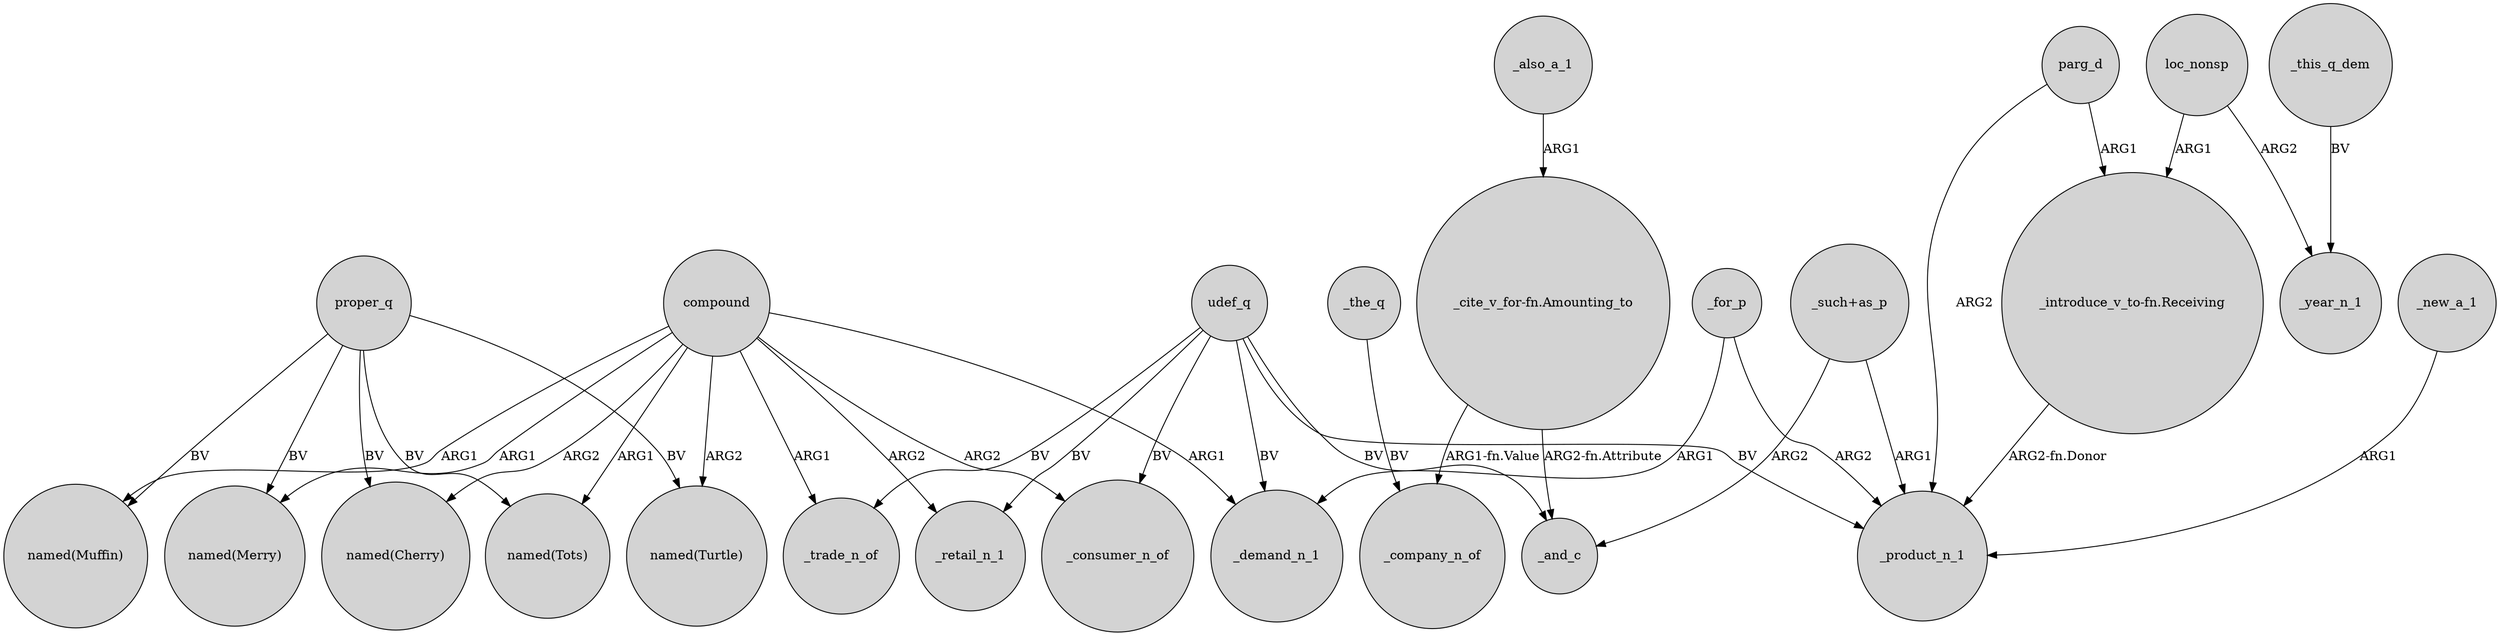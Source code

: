 digraph {
	node [shape=circle style=filled]
	parg_d -> _product_n_1 [label=ARG2]
	_for_p -> _demand_n_1 [label=ARG1]
	"_cite_v_for-fn.Amounting_to" -> _company_n_of [label="ARG1-fn.Value"]
	loc_nonsp -> "_introduce_v_to-fn.Receiving" [label=ARG1]
	proper_q -> "named(Turtle)" [label=BV]
	proper_q -> "named(Muffin)" [label=BV]
	_for_p -> _product_n_1 [label=ARG2]
	compound -> _trade_n_of [label=ARG1]
	"_such+as_p" -> _product_n_1 [label=ARG1]
	compound -> "named(Turtle)" [label=ARG2]
	"_such+as_p" -> _and_c [label=ARG2]
	udef_q -> _product_n_1 [label=BV]
	udef_q -> _and_c [label=BV]
	compound -> "named(Cherry)" [label=ARG2]
	compound -> _retail_n_1 [label=ARG2]
	loc_nonsp -> _year_n_1 [label=ARG2]
	_new_a_1 -> _product_n_1 [label=ARG1]
	udef_q -> _retail_n_1 [label=BV]
	"_cite_v_for-fn.Amounting_to" -> _and_c [label="ARG2-fn.Attribute"]
	compound -> "named(Merry)" [label=ARG1]
	_also_a_1 -> "_cite_v_for-fn.Amounting_to" [label=ARG1]
	proper_q -> "named(Cherry)" [label=BV]
	udef_q -> _demand_n_1 [label=BV]
	proper_q -> "named(Merry)" [label=BV]
	_this_q_dem -> _year_n_1 [label=BV]
	compound -> "named(Muffin)" [label=ARG1]
	udef_q -> _trade_n_of [label=BV]
	compound -> "named(Tots)" [label=ARG1]
	parg_d -> "_introduce_v_to-fn.Receiving" [label=ARG1]
	udef_q -> _consumer_n_of [label=BV]
	proper_q -> "named(Tots)" [label=BV]
	compound -> _consumer_n_of [label=ARG2]
	"_introduce_v_to-fn.Receiving" -> _product_n_1 [label="ARG2-fn.Donor"]
	compound -> _demand_n_1 [label=ARG1]
	_the_q -> _company_n_of [label=BV]
}
